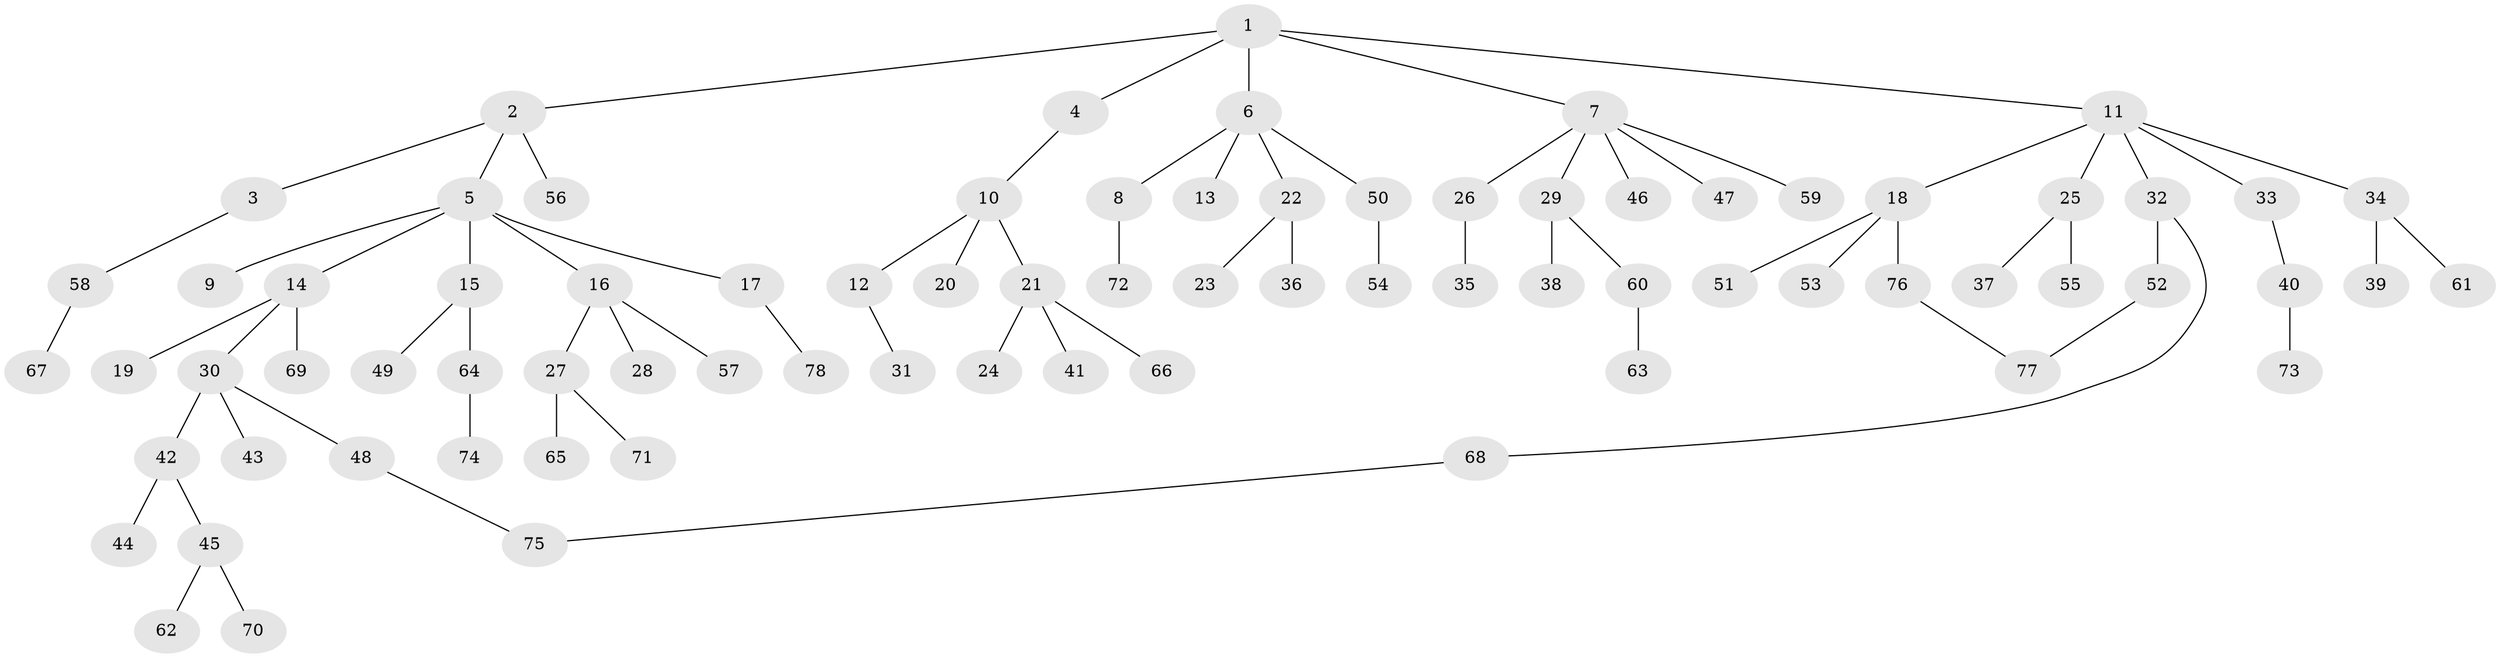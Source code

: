 // coarse degree distribution, {8: 0.038461538461538464, 4: 0.038461538461538464, 2: 0.21153846153846154, 7: 0.019230769230769232, 1: 0.5576923076923077, 3: 0.11538461538461539, 6: 0.019230769230769232}
// Generated by graph-tools (version 1.1) at 2025/41/03/06/25 10:41:31]
// undirected, 78 vertices, 79 edges
graph export_dot {
graph [start="1"]
  node [color=gray90,style=filled];
  1;
  2;
  3;
  4;
  5;
  6;
  7;
  8;
  9;
  10;
  11;
  12;
  13;
  14;
  15;
  16;
  17;
  18;
  19;
  20;
  21;
  22;
  23;
  24;
  25;
  26;
  27;
  28;
  29;
  30;
  31;
  32;
  33;
  34;
  35;
  36;
  37;
  38;
  39;
  40;
  41;
  42;
  43;
  44;
  45;
  46;
  47;
  48;
  49;
  50;
  51;
  52;
  53;
  54;
  55;
  56;
  57;
  58;
  59;
  60;
  61;
  62;
  63;
  64;
  65;
  66;
  67;
  68;
  69;
  70;
  71;
  72;
  73;
  74;
  75;
  76;
  77;
  78;
  1 -- 2;
  1 -- 4;
  1 -- 6;
  1 -- 7;
  1 -- 11;
  2 -- 3;
  2 -- 5;
  2 -- 56;
  3 -- 58;
  4 -- 10;
  5 -- 9;
  5 -- 14;
  5 -- 15;
  5 -- 16;
  5 -- 17;
  6 -- 8;
  6 -- 13;
  6 -- 22;
  6 -- 50;
  7 -- 26;
  7 -- 29;
  7 -- 46;
  7 -- 47;
  7 -- 59;
  8 -- 72;
  10 -- 12;
  10 -- 20;
  10 -- 21;
  11 -- 18;
  11 -- 25;
  11 -- 32;
  11 -- 33;
  11 -- 34;
  12 -- 31;
  14 -- 19;
  14 -- 30;
  14 -- 69;
  15 -- 49;
  15 -- 64;
  16 -- 27;
  16 -- 28;
  16 -- 57;
  17 -- 78;
  18 -- 51;
  18 -- 53;
  18 -- 76;
  21 -- 24;
  21 -- 41;
  21 -- 66;
  22 -- 23;
  22 -- 36;
  25 -- 37;
  25 -- 55;
  26 -- 35;
  27 -- 65;
  27 -- 71;
  29 -- 38;
  29 -- 60;
  30 -- 42;
  30 -- 43;
  30 -- 48;
  32 -- 52;
  32 -- 68;
  33 -- 40;
  34 -- 39;
  34 -- 61;
  40 -- 73;
  42 -- 44;
  42 -- 45;
  45 -- 62;
  45 -- 70;
  48 -- 75;
  50 -- 54;
  52 -- 77;
  58 -- 67;
  60 -- 63;
  64 -- 74;
  68 -- 75;
  76 -- 77;
}
